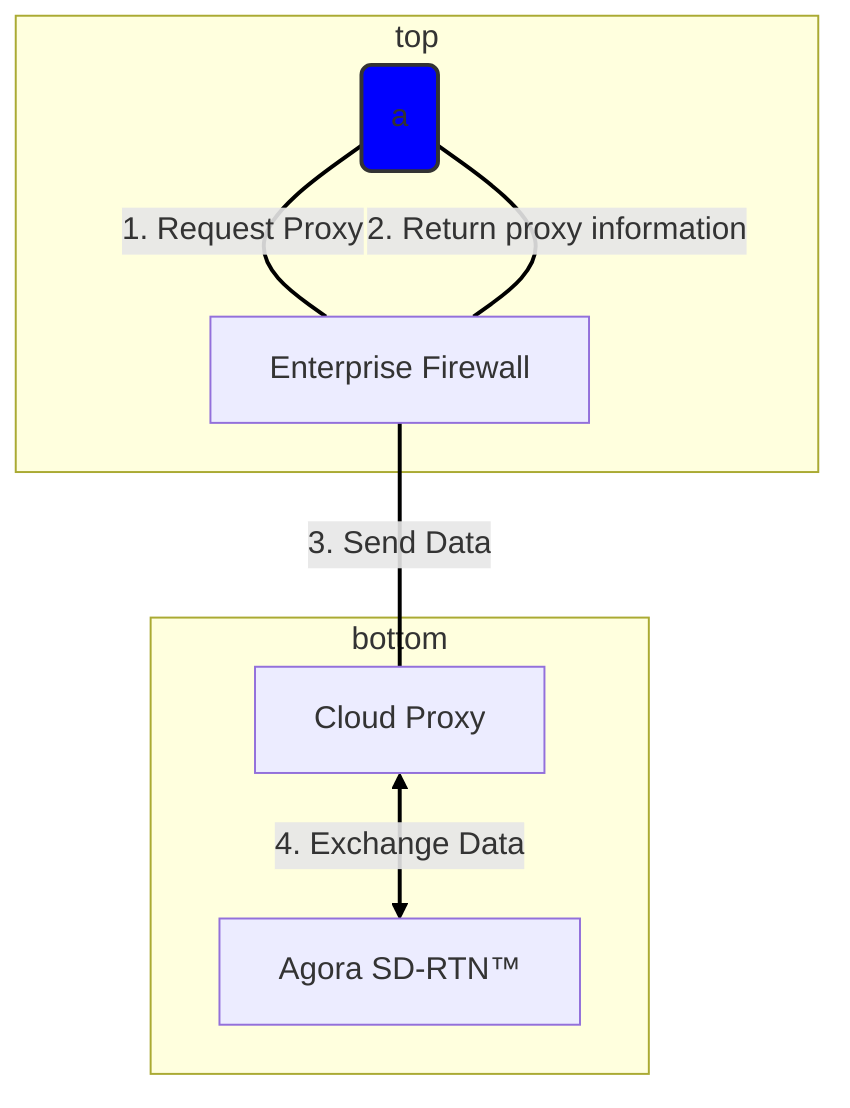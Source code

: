 flowchart TB
    subgraph top
        direction TB
        SDK("a") ---|1. Request Proxy| FW[Enterprise Firewall] ---|2. Return proxy information| SDK
    end

    subgraph bottom
        direction LR
        FW ---|3. Send Data| CP[Cloud Proxy] <-->|4. Exchange Data| SDRTN["Agora SD-RTN&trade;"]
    end

    style SDK fill:#0000FF,stroke:#333,stroke-width:2px
    linkStyle 0 stroke:#000000,stroke-width:2px,arrowheadWidth:1.4
    linkStyle 1 stroke:#000000,stroke-width:2px,arrowheadWidth:1.4
    linkStyle 2 stroke:#000000,stroke-width:2px,arrowheadWidth:1.4
    linkStyle 3 stroke:#000000,stroke-width:2px,arrowheadWidth:1.4